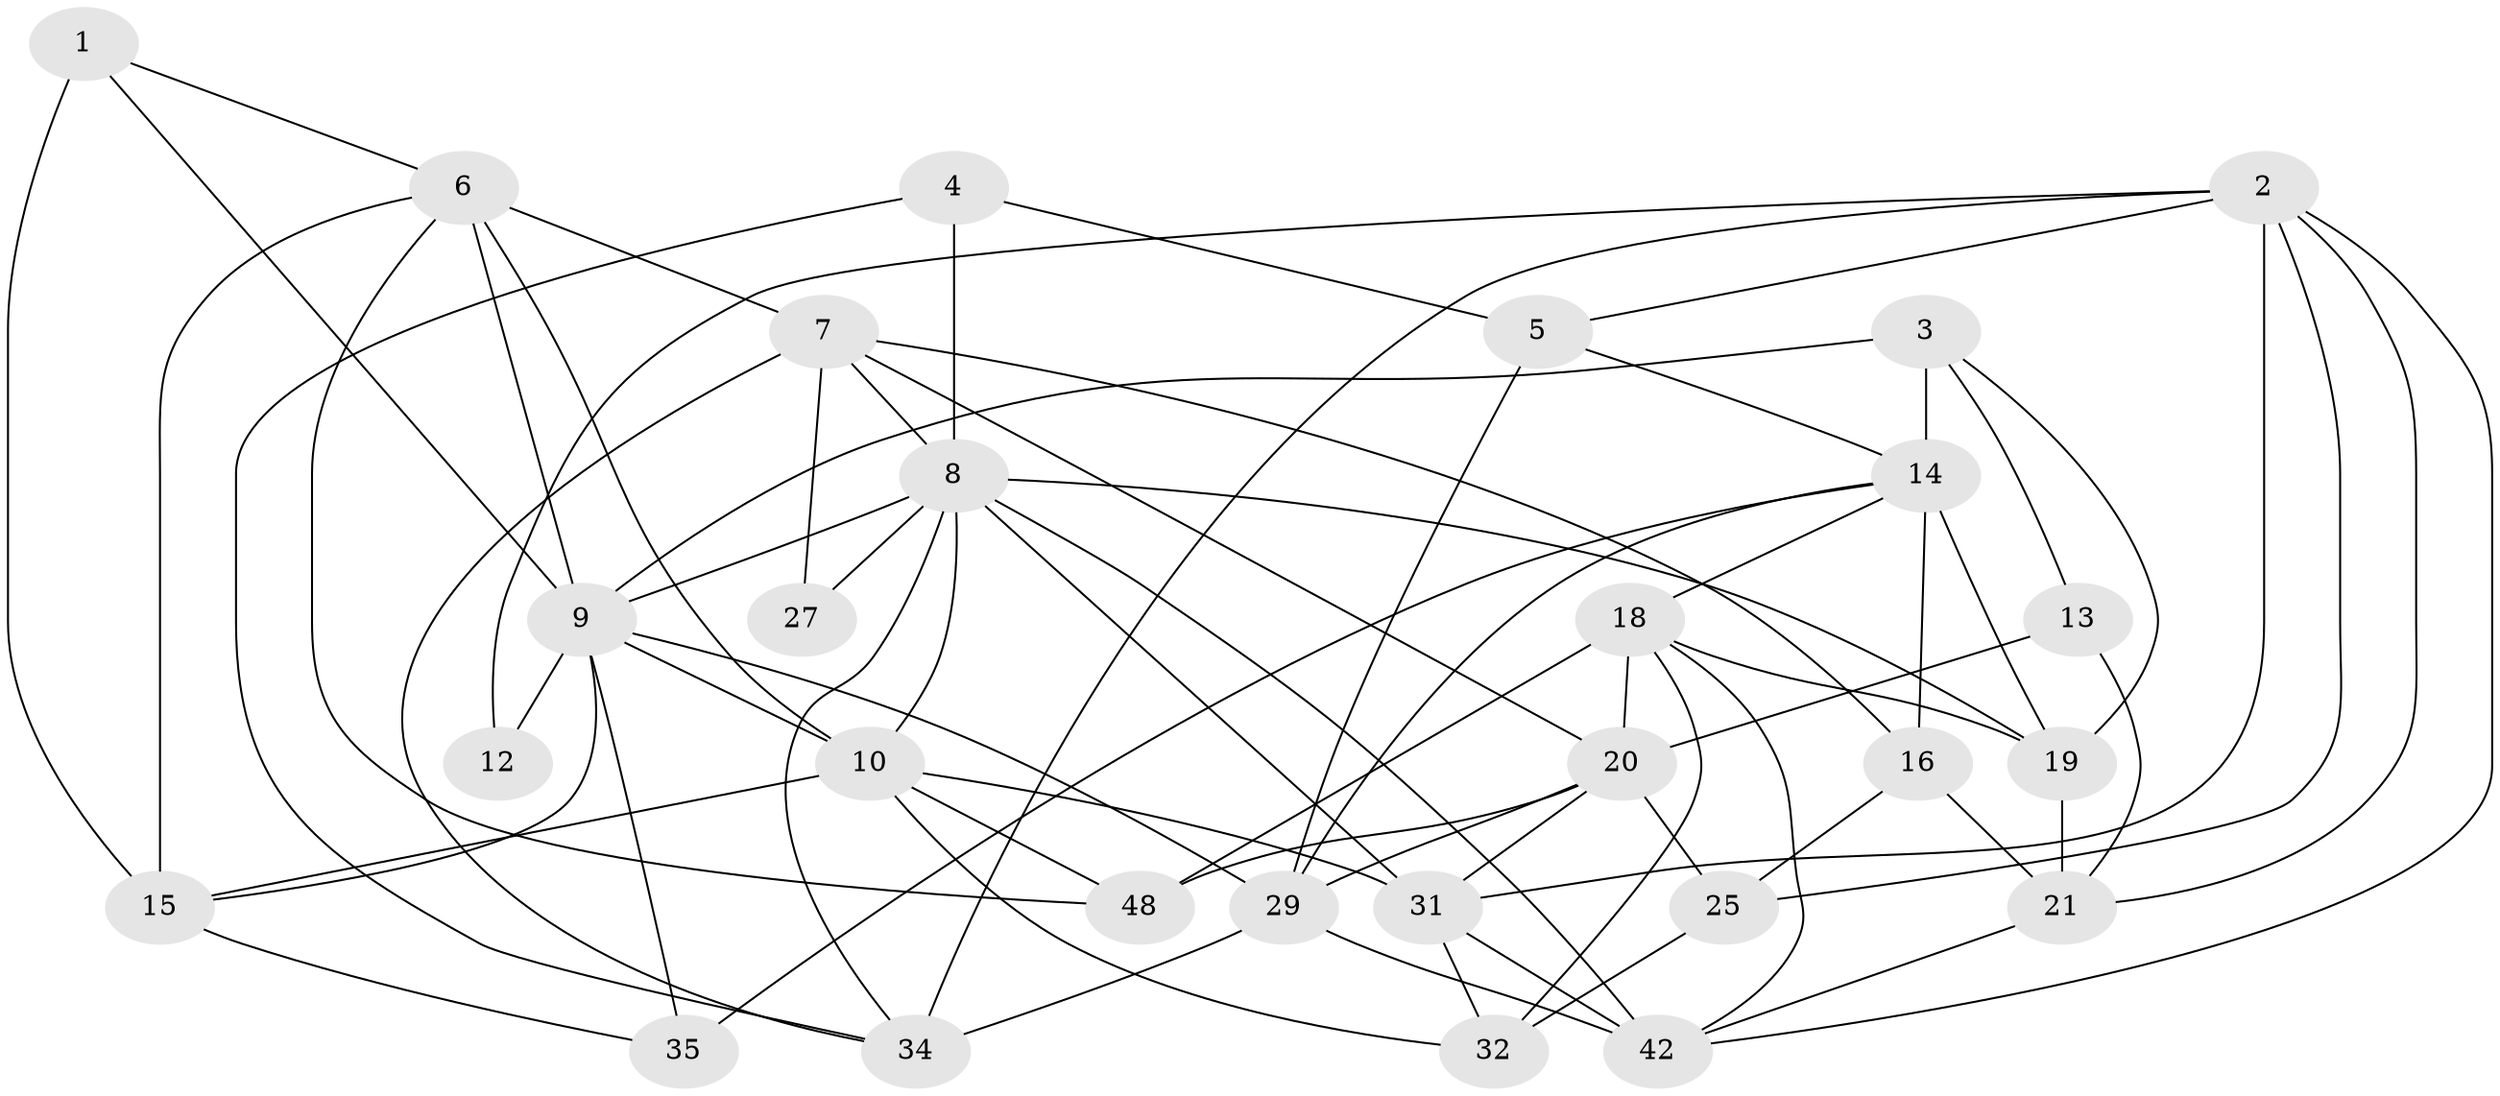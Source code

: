// Generated by graph-tools (version 1.1) at 2025/52/02/27/25 19:52:07]
// undirected, 28 vertices, 71 edges
graph export_dot {
graph [start="1"]
  node [color=gray90,style=filled];
  1;
  2 [super="+44"];
  3 [super="+40"];
  4;
  5 [super="+11"];
  6 [super="+23"];
  7 [super="+33"];
  8 [super="+38"];
  9 [super="+22"];
  10 [super="+30"];
  12;
  13 [super="+41"];
  14 [super="+37"];
  15 [super="+26"];
  16 [super="+17"];
  18 [super="+24"];
  19 [super="+45"];
  20 [super="+39"];
  21 [super="+49"];
  25 [super="+28"];
  27;
  29 [super="+47"];
  31 [super="+43"];
  32 [super="+46"];
  34 [super="+36"];
  35 [super="+50"];
  42;
  48;
  1 -- 15;
  1 -- 9;
  1 -- 6;
  2 -- 12;
  2 -- 42;
  2 -- 5;
  2 -- 31;
  2 -- 21;
  2 -- 25;
  2 -- 34;
  3 -- 13;
  3 -- 14 [weight=2];
  3 -- 9;
  3 -- 19;
  4 -- 8;
  4 -- 5;
  4 -- 34;
  5 -- 29;
  5 -- 14;
  6 -- 15;
  6 -- 9;
  6 -- 10;
  6 -- 48;
  6 -- 7;
  7 -- 8;
  7 -- 27;
  7 -- 34;
  7 -- 16;
  7 -- 20;
  8 -- 42;
  8 -- 27;
  8 -- 9;
  8 -- 31;
  8 -- 10;
  8 -- 34;
  8 -- 19;
  9 -- 10;
  9 -- 12;
  9 -- 29;
  9 -- 15 [weight=2];
  9 -- 35;
  10 -- 15;
  10 -- 48;
  10 -- 31;
  10 -- 32;
  13 -- 20 [weight=2];
  13 -- 21;
  14 -- 19 [weight=2];
  14 -- 29;
  14 -- 16;
  14 -- 18;
  14 -- 35;
  15 -- 35;
  16 -- 25;
  16 -- 21;
  18 -- 20;
  18 -- 32;
  18 -- 48;
  18 -- 42;
  18 -- 19;
  19 -- 21;
  20 -- 48;
  20 -- 25;
  20 -- 29;
  20 -- 31;
  21 -- 42;
  25 -- 32;
  29 -- 42;
  29 -- 34 [weight=2];
  31 -- 42;
  31 -- 32;
}
